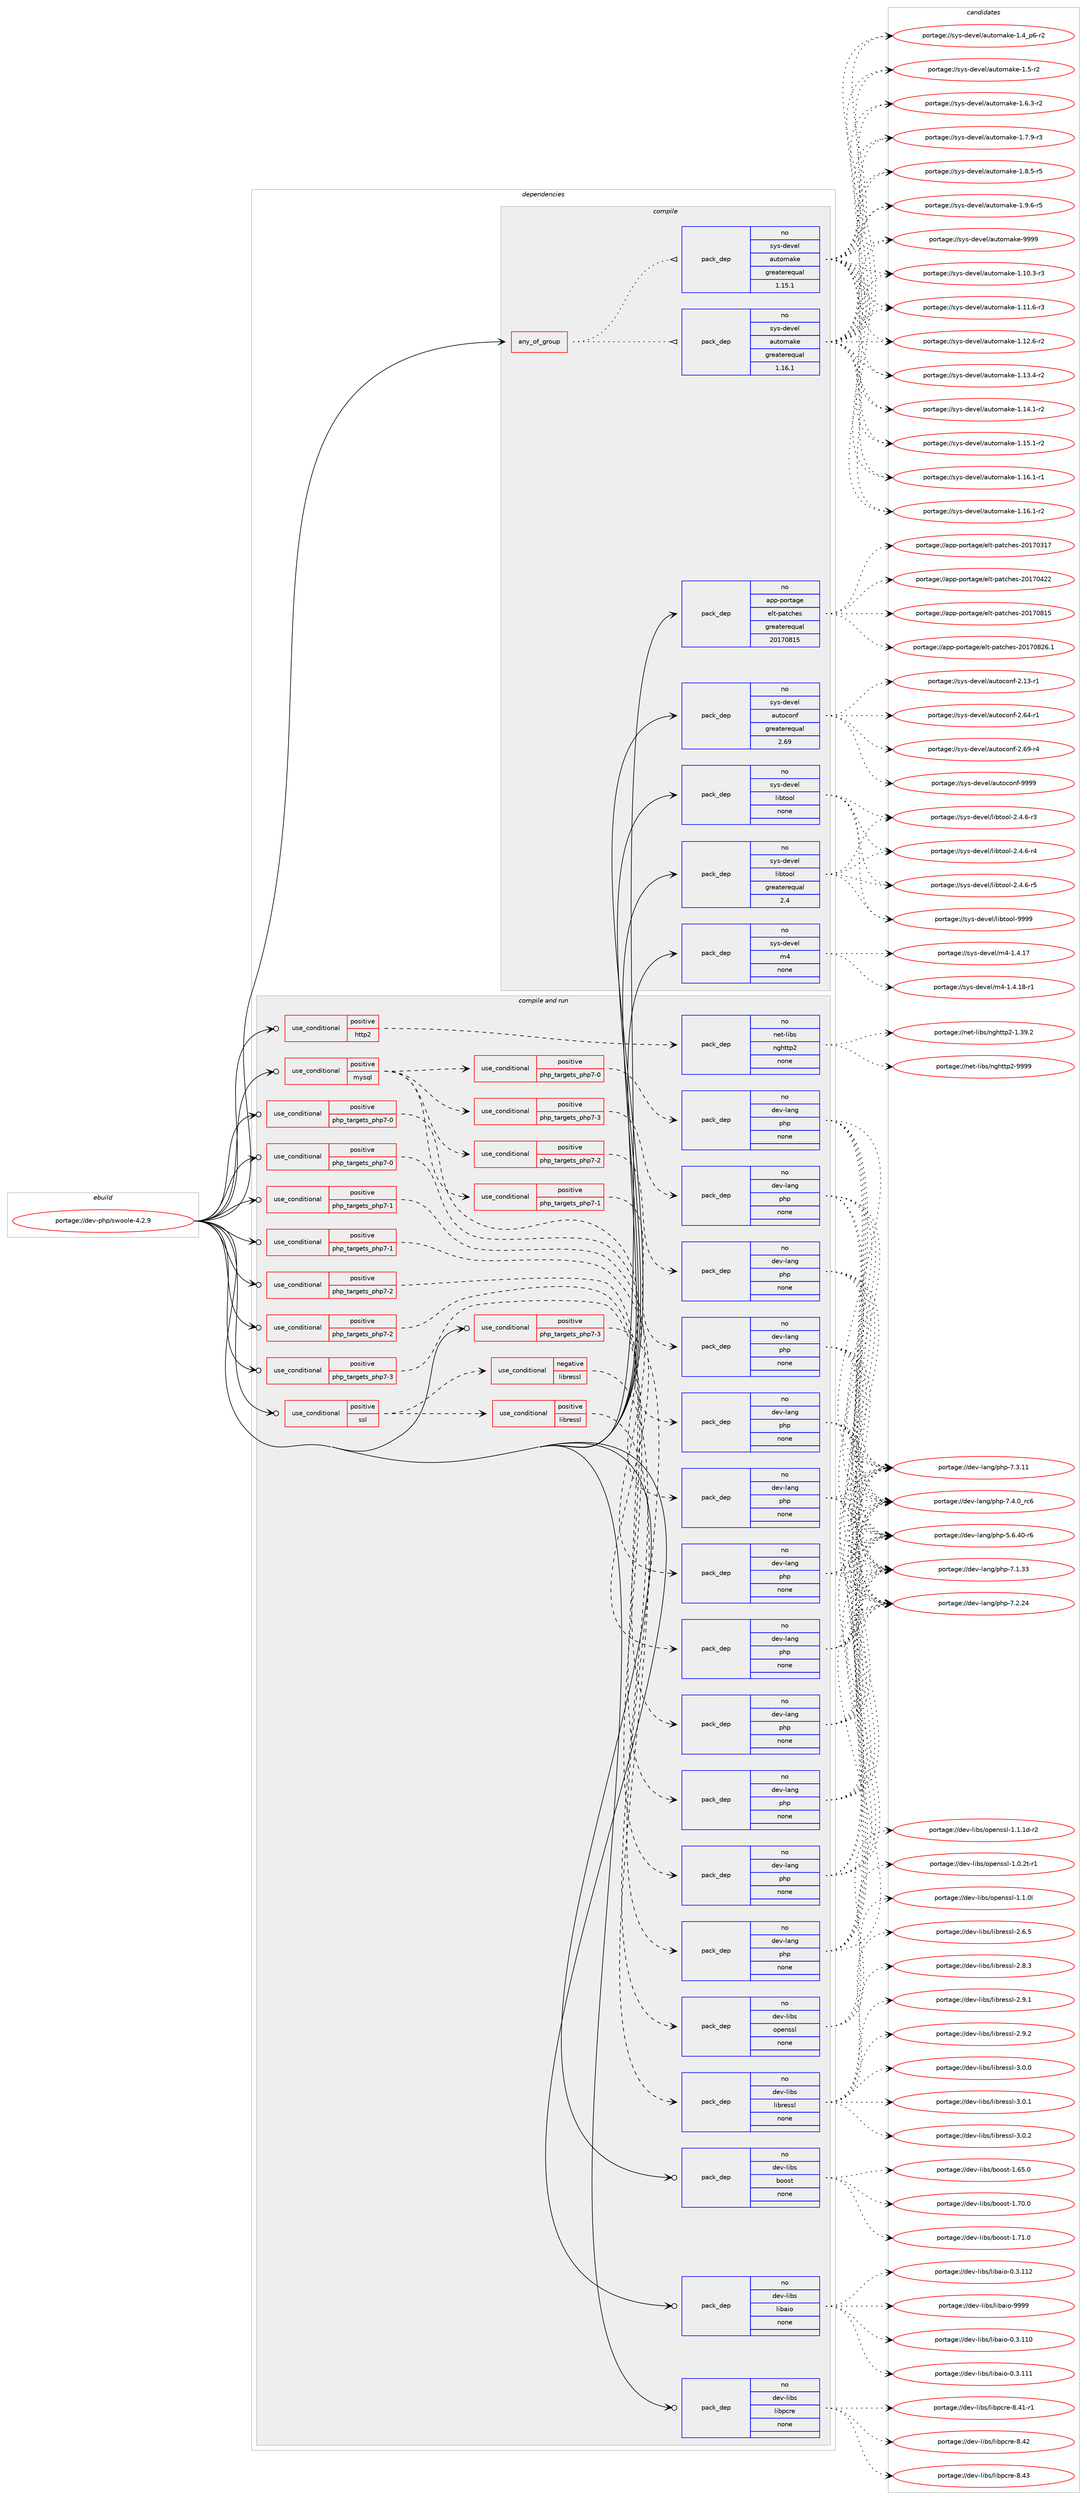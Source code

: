 digraph prolog {

# *************
# Graph options
# *************

newrank=true;
concentrate=true;
compound=true;
graph [rankdir=LR,fontname=Helvetica,fontsize=10,ranksep=1.5];#, ranksep=2.5, nodesep=0.2];
edge  [arrowhead=vee];
node  [fontname=Helvetica,fontsize=10];

# **********
# The ebuild
# **********

subgraph cluster_leftcol {
color=gray;
rank=same;
label=<<i>ebuild</i>>;
id [label="portage://dev-php/swoole-4.2.9", color=red, width=4, href="../dev-php/swoole-4.2.9.svg"];
}

# ****************
# The dependencies
# ****************

subgraph cluster_midcol {
color=gray;
label=<<i>dependencies</i>>;
subgraph cluster_compile {
fillcolor="#eeeeee";
style=filled;
label=<<i>compile</i>>;
subgraph any3229 {
dependency126932 [label=<<TABLE BORDER="0" CELLBORDER="1" CELLSPACING="0" CELLPADDING="4"><TR><TD CELLPADDING="10">any_of_group</TD></TR></TABLE>>, shape=none, color=red];subgraph pack98895 {
dependency126933 [label=<<TABLE BORDER="0" CELLBORDER="1" CELLSPACING="0" CELLPADDING="4" WIDTH="220"><TR><TD ROWSPAN="6" CELLPADDING="30">pack_dep</TD></TR><TR><TD WIDTH="110">no</TD></TR><TR><TD>sys-devel</TD></TR><TR><TD>automake</TD></TR><TR><TD>greaterequal</TD></TR><TR><TD>1.16.1</TD></TR></TABLE>>, shape=none, color=blue];
}
dependency126932:e -> dependency126933:w [weight=20,style="dotted",arrowhead="oinv"];
subgraph pack98896 {
dependency126934 [label=<<TABLE BORDER="0" CELLBORDER="1" CELLSPACING="0" CELLPADDING="4" WIDTH="220"><TR><TD ROWSPAN="6" CELLPADDING="30">pack_dep</TD></TR><TR><TD WIDTH="110">no</TD></TR><TR><TD>sys-devel</TD></TR><TR><TD>automake</TD></TR><TR><TD>greaterequal</TD></TR><TR><TD>1.15.1</TD></TR></TABLE>>, shape=none, color=blue];
}
dependency126932:e -> dependency126934:w [weight=20,style="dotted",arrowhead="oinv"];
}
id:e -> dependency126932:w [weight=20,style="solid",arrowhead="vee"];
subgraph pack98897 {
dependency126935 [label=<<TABLE BORDER="0" CELLBORDER="1" CELLSPACING="0" CELLPADDING="4" WIDTH="220"><TR><TD ROWSPAN="6" CELLPADDING="30">pack_dep</TD></TR><TR><TD WIDTH="110">no</TD></TR><TR><TD>app-portage</TD></TR><TR><TD>elt-patches</TD></TR><TR><TD>greaterequal</TD></TR><TR><TD>20170815</TD></TR></TABLE>>, shape=none, color=blue];
}
id:e -> dependency126935:w [weight=20,style="solid",arrowhead="vee"];
subgraph pack98898 {
dependency126936 [label=<<TABLE BORDER="0" CELLBORDER="1" CELLSPACING="0" CELLPADDING="4" WIDTH="220"><TR><TD ROWSPAN="6" CELLPADDING="30">pack_dep</TD></TR><TR><TD WIDTH="110">no</TD></TR><TR><TD>sys-devel</TD></TR><TR><TD>autoconf</TD></TR><TR><TD>greaterequal</TD></TR><TR><TD>2.69</TD></TR></TABLE>>, shape=none, color=blue];
}
id:e -> dependency126936:w [weight=20,style="solid",arrowhead="vee"];
subgraph pack98899 {
dependency126937 [label=<<TABLE BORDER="0" CELLBORDER="1" CELLSPACING="0" CELLPADDING="4" WIDTH="220"><TR><TD ROWSPAN="6" CELLPADDING="30">pack_dep</TD></TR><TR><TD WIDTH="110">no</TD></TR><TR><TD>sys-devel</TD></TR><TR><TD>libtool</TD></TR><TR><TD>greaterequal</TD></TR><TR><TD>2.4</TD></TR></TABLE>>, shape=none, color=blue];
}
id:e -> dependency126937:w [weight=20,style="solid",arrowhead="vee"];
subgraph pack98900 {
dependency126938 [label=<<TABLE BORDER="0" CELLBORDER="1" CELLSPACING="0" CELLPADDING="4" WIDTH="220"><TR><TD ROWSPAN="6" CELLPADDING="30">pack_dep</TD></TR><TR><TD WIDTH="110">no</TD></TR><TR><TD>sys-devel</TD></TR><TR><TD>libtool</TD></TR><TR><TD>none</TD></TR><TR><TD></TD></TR></TABLE>>, shape=none, color=blue];
}
id:e -> dependency126938:w [weight=20,style="solid",arrowhead="vee"];
subgraph pack98901 {
dependency126939 [label=<<TABLE BORDER="0" CELLBORDER="1" CELLSPACING="0" CELLPADDING="4" WIDTH="220"><TR><TD ROWSPAN="6" CELLPADDING="30">pack_dep</TD></TR><TR><TD WIDTH="110">no</TD></TR><TR><TD>sys-devel</TD></TR><TR><TD>m4</TD></TR><TR><TD>none</TD></TR><TR><TD></TD></TR></TABLE>>, shape=none, color=blue];
}
id:e -> dependency126939:w [weight=20,style="solid",arrowhead="vee"];
}
subgraph cluster_compileandrun {
fillcolor="#eeeeee";
style=filled;
label=<<i>compile and run</i>>;
subgraph cond24741 {
dependency126940 [label=<<TABLE BORDER="0" CELLBORDER="1" CELLSPACING="0" CELLPADDING="4"><TR><TD ROWSPAN="3" CELLPADDING="10">use_conditional</TD></TR><TR><TD>positive</TD></TR><TR><TD>http2</TD></TR></TABLE>>, shape=none, color=red];
subgraph pack98902 {
dependency126941 [label=<<TABLE BORDER="0" CELLBORDER="1" CELLSPACING="0" CELLPADDING="4" WIDTH="220"><TR><TD ROWSPAN="6" CELLPADDING="30">pack_dep</TD></TR><TR><TD WIDTH="110">no</TD></TR><TR><TD>net-libs</TD></TR><TR><TD>nghttp2</TD></TR><TR><TD>none</TD></TR><TR><TD></TD></TR></TABLE>>, shape=none, color=blue];
}
dependency126940:e -> dependency126941:w [weight=20,style="dashed",arrowhead="vee"];
}
id:e -> dependency126940:w [weight=20,style="solid",arrowhead="odotvee"];
subgraph cond24742 {
dependency126942 [label=<<TABLE BORDER="0" CELLBORDER="1" CELLSPACING="0" CELLPADDING="4"><TR><TD ROWSPAN="3" CELLPADDING="10">use_conditional</TD></TR><TR><TD>positive</TD></TR><TR><TD>mysql</TD></TR></TABLE>>, shape=none, color=red];
subgraph cond24743 {
dependency126943 [label=<<TABLE BORDER="0" CELLBORDER="1" CELLSPACING="0" CELLPADDING="4"><TR><TD ROWSPAN="3" CELLPADDING="10">use_conditional</TD></TR><TR><TD>positive</TD></TR><TR><TD>php_targets_php7-0</TD></TR></TABLE>>, shape=none, color=red];
subgraph pack98903 {
dependency126944 [label=<<TABLE BORDER="0" CELLBORDER="1" CELLSPACING="0" CELLPADDING="4" WIDTH="220"><TR><TD ROWSPAN="6" CELLPADDING="30">pack_dep</TD></TR><TR><TD WIDTH="110">no</TD></TR><TR><TD>dev-lang</TD></TR><TR><TD>php</TD></TR><TR><TD>none</TD></TR><TR><TD></TD></TR></TABLE>>, shape=none, color=blue];
}
dependency126943:e -> dependency126944:w [weight=20,style="dashed",arrowhead="vee"];
}
dependency126942:e -> dependency126943:w [weight=20,style="dashed",arrowhead="vee"];
subgraph cond24744 {
dependency126945 [label=<<TABLE BORDER="0" CELLBORDER="1" CELLSPACING="0" CELLPADDING="4"><TR><TD ROWSPAN="3" CELLPADDING="10">use_conditional</TD></TR><TR><TD>positive</TD></TR><TR><TD>php_targets_php7-1</TD></TR></TABLE>>, shape=none, color=red];
subgraph pack98904 {
dependency126946 [label=<<TABLE BORDER="0" CELLBORDER="1" CELLSPACING="0" CELLPADDING="4" WIDTH="220"><TR><TD ROWSPAN="6" CELLPADDING="30">pack_dep</TD></TR><TR><TD WIDTH="110">no</TD></TR><TR><TD>dev-lang</TD></TR><TR><TD>php</TD></TR><TR><TD>none</TD></TR><TR><TD></TD></TR></TABLE>>, shape=none, color=blue];
}
dependency126945:e -> dependency126946:w [weight=20,style="dashed",arrowhead="vee"];
}
dependency126942:e -> dependency126945:w [weight=20,style="dashed",arrowhead="vee"];
subgraph cond24745 {
dependency126947 [label=<<TABLE BORDER="0" CELLBORDER="1" CELLSPACING="0" CELLPADDING="4"><TR><TD ROWSPAN="3" CELLPADDING="10">use_conditional</TD></TR><TR><TD>positive</TD></TR><TR><TD>php_targets_php7-2</TD></TR></TABLE>>, shape=none, color=red];
subgraph pack98905 {
dependency126948 [label=<<TABLE BORDER="0" CELLBORDER="1" CELLSPACING="0" CELLPADDING="4" WIDTH="220"><TR><TD ROWSPAN="6" CELLPADDING="30">pack_dep</TD></TR><TR><TD WIDTH="110">no</TD></TR><TR><TD>dev-lang</TD></TR><TR><TD>php</TD></TR><TR><TD>none</TD></TR><TR><TD></TD></TR></TABLE>>, shape=none, color=blue];
}
dependency126947:e -> dependency126948:w [weight=20,style="dashed",arrowhead="vee"];
}
dependency126942:e -> dependency126947:w [weight=20,style="dashed",arrowhead="vee"];
subgraph cond24746 {
dependency126949 [label=<<TABLE BORDER="0" CELLBORDER="1" CELLSPACING="0" CELLPADDING="4"><TR><TD ROWSPAN="3" CELLPADDING="10">use_conditional</TD></TR><TR><TD>positive</TD></TR><TR><TD>php_targets_php7-3</TD></TR></TABLE>>, shape=none, color=red];
subgraph pack98906 {
dependency126950 [label=<<TABLE BORDER="0" CELLBORDER="1" CELLSPACING="0" CELLPADDING="4" WIDTH="220"><TR><TD ROWSPAN="6" CELLPADDING="30">pack_dep</TD></TR><TR><TD WIDTH="110">no</TD></TR><TR><TD>dev-lang</TD></TR><TR><TD>php</TD></TR><TR><TD>none</TD></TR><TR><TD></TD></TR></TABLE>>, shape=none, color=blue];
}
dependency126949:e -> dependency126950:w [weight=20,style="dashed",arrowhead="vee"];
}
dependency126942:e -> dependency126949:w [weight=20,style="dashed",arrowhead="vee"];
}
id:e -> dependency126942:w [weight=20,style="solid",arrowhead="odotvee"];
subgraph cond24747 {
dependency126951 [label=<<TABLE BORDER="0" CELLBORDER="1" CELLSPACING="0" CELLPADDING="4"><TR><TD ROWSPAN="3" CELLPADDING="10">use_conditional</TD></TR><TR><TD>positive</TD></TR><TR><TD>php_targets_php7-0</TD></TR></TABLE>>, shape=none, color=red];
subgraph pack98907 {
dependency126952 [label=<<TABLE BORDER="0" CELLBORDER="1" CELLSPACING="0" CELLPADDING="4" WIDTH="220"><TR><TD ROWSPAN="6" CELLPADDING="30">pack_dep</TD></TR><TR><TD WIDTH="110">no</TD></TR><TR><TD>dev-lang</TD></TR><TR><TD>php</TD></TR><TR><TD>none</TD></TR><TR><TD></TD></TR></TABLE>>, shape=none, color=blue];
}
dependency126951:e -> dependency126952:w [weight=20,style="dashed",arrowhead="vee"];
}
id:e -> dependency126951:w [weight=20,style="solid",arrowhead="odotvee"];
subgraph cond24748 {
dependency126953 [label=<<TABLE BORDER="0" CELLBORDER="1" CELLSPACING="0" CELLPADDING="4"><TR><TD ROWSPAN="3" CELLPADDING="10">use_conditional</TD></TR><TR><TD>positive</TD></TR><TR><TD>php_targets_php7-0</TD></TR></TABLE>>, shape=none, color=red];
subgraph pack98908 {
dependency126954 [label=<<TABLE BORDER="0" CELLBORDER="1" CELLSPACING="0" CELLPADDING="4" WIDTH="220"><TR><TD ROWSPAN="6" CELLPADDING="30">pack_dep</TD></TR><TR><TD WIDTH="110">no</TD></TR><TR><TD>dev-lang</TD></TR><TR><TD>php</TD></TR><TR><TD>none</TD></TR><TR><TD></TD></TR></TABLE>>, shape=none, color=blue];
}
dependency126953:e -> dependency126954:w [weight=20,style="dashed",arrowhead="vee"];
}
id:e -> dependency126953:w [weight=20,style="solid",arrowhead="odotvee"];
subgraph cond24749 {
dependency126955 [label=<<TABLE BORDER="0" CELLBORDER="1" CELLSPACING="0" CELLPADDING="4"><TR><TD ROWSPAN="3" CELLPADDING="10">use_conditional</TD></TR><TR><TD>positive</TD></TR><TR><TD>php_targets_php7-1</TD></TR></TABLE>>, shape=none, color=red];
subgraph pack98909 {
dependency126956 [label=<<TABLE BORDER="0" CELLBORDER="1" CELLSPACING="0" CELLPADDING="4" WIDTH="220"><TR><TD ROWSPAN="6" CELLPADDING="30">pack_dep</TD></TR><TR><TD WIDTH="110">no</TD></TR><TR><TD>dev-lang</TD></TR><TR><TD>php</TD></TR><TR><TD>none</TD></TR><TR><TD></TD></TR></TABLE>>, shape=none, color=blue];
}
dependency126955:e -> dependency126956:w [weight=20,style="dashed",arrowhead="vee"];
}
id:e -> dependency126955:w [weight=20,style="solid",arrowhead="odotvee"];
subgraph cond24750 {
dependency126957 [label=<<TABLE BORDER="0" CELLBORDER="1" CELLSPACING="0" CELLPADDING="4"><TR><TD ROWSPAN="3" CELLPADDING="10">use_conditional</TD></TR><TR><TD>positive</TD></TR><TR><TD>php_targets_php7-1</TD></TR></TABLE>>, shape=none, color=red];
subgraph pack98910 {
dependency126958 [label=<<TABLE BORDER="0" CELLBORDER="1" CELLSPACING="0" CELLPADDING="4" WIDTH="220"><TR><TD ROWSPAN="6" CELLPADDING="30">pack_dep</TD></TR><TR><TD WIDTH="110">no</TD></TR><TR><TD>dev-lang</TD></TR><TR><TD>php</TD></TR><TR><TD>none</TD></TR><TR><TD></TD></TR></TABLE>>, shape=none, color=blue];
}
dependency126957:e -> dependency126958:w [weight=20,style="dashed",arrowhead="vee"];
}
id:e -> dependency126957:w [weight=20,style="solid",arrowhead="odotvee"];
subgraph cond24751 {
dependency126959 [label=<<TABLE BORDER="0" CELLBORDER="1" CELLSPACING="0" CELLPADDING="4"><TR><TD ROWSPAN="3" CELLPADDING="10">use_conditional</TD></TR><TR><TD>positive</TD></TR><TR><TD>php_targets_php7-2</TD></TR></TABLE>>, shape=none, color=red];
subgraph pack98911 {
dependency126960 [label=<<TABLE BORDER="0" CELLBORDER="1" CELLSPACING="0" CELLPADDING="4" WIDTH="220"><TR><TD ROWSPAN="6" CELLPADDING="30">pack_dep</TD></TR><TR><TD WIDTH="110">no</TD></TR><TR><TD>dev-lang</TD></TR><TR><TD>php</TD></TR><TR><TD>none</TD></TR><TR><TD></TD></TR></TABLE>>, shape=none, color=blue];
}
dependency126959:e -> dependency126960:w [weight=20,style="dashed",arrowhead="vee"];
}
id:e -> dependency126959:w [weight=20,style="solid",arrowhead="odotvee"];
subgraph cond24752 {
dependency126961 [label=<<TABLE BORDER="0" CELLBORDER="1" CELLSPACING="0" CELLPADDING="4"><TR><TD ROWSPAN="3" CELLPADDING="10">use_conditional</TD></TR><TR><TD>positive</TD></TR><TR><TD>php_targets_php7-2</TD></TR></TABLE>>, shape=none, color=red];
subgraph pack98912 {
dependency126962 [label=<<TABLE BORDER="0" CELLBORDER="1" CELLSPACING="0" CELLPADDING="4" WIDTH="220"><TR><TD ROWSPAN="6" CELLPADDING="30">pack_dep</TD></TR><TR><TD WIDTH="110">no</TD></TR><TR><TD>dev-lang</TD></TR><TR><TD>php</TD></TR><TR><TD>none</TD></TR><TR><TD></TD></TR></TABLE>>, shape=none, color=blue];
}
dependency126961:e -> dependency126962:w [weight=20,style="dashed",arrowhead="vee"];
}
id:e -> dependency126961:w [weight=20,style="solid",arrowhead="odotvee"];
subgraph cond24753 {
dependency126963 [label=<<TABLE BORDER="0" CELLBORDER="1" CELLSPACING="0" CELLPADDING="4"><TR><TD ROWSPAN="3" CELLPADDING="10">use_conditional</TD></TR><TR><TD>positive</TD></TR><TR><TD>php_targets_php7-3</TD></TR></TABLE>>, shape=none, color=red];
subgraph pack98913 {
dependency126964 [label=<<TABLE BORDER="0" CELLBORDER="1" CELLSPACING="0" CELLPADDING="4" WIDTH="220"><TR><TD ROWSPAN="6" CELLPADDING="30">pack_dep</TD></TR><TR><TD WIDTH="110">no</TD></TR><TR><TD>dev-lang</TD></TR><TR><TD>php</TD></TR><TR><TD>none</TD></TR><TR><TD></TD></TR></TABLE>>, shape=none, color=blue];
}
dependency126963:e -> dependency126964:w [weight=20,style="dashed",arrowhead="vee"];
}
id:e -> dependency126963:w [weight=20,style="solid",arrowhead="odotvee"];
subgraph cond24754 {
dependency126965 [label=<<TABLE BORDER="0" CELLBORDER="1" CELLSPACING="0" CELLPADDING="4"><TR><TD ROWSPAN="3" CELLPADDING="10">use_conditional</TD></TR><TR><TD>positive</TD></TR><TR><TD>php_targets_php7-3</TD></TR></TABLE>>, shape=none, color=red];
subgraph pack98914 {
dependency126966 [label=<<TABLE BORDER="0" CELLBORDER="1" CELLSPACING="0" CELLPADDING="4" WIDTH="220"><TR><TD ROWSPAN="6" CELLPADDING="30">pack_dep</TD></TR><TR><TD WIDTH="110">no</TD></TR><TR><TD>dev-lang</TD></TR><TR><TD>php</TD></TR><TR><TD>none</TD></TR><TR><TD></TD></TR></TABLE>>, shape=none, color=blue];
}
dependency126965:e -> dependency126966:w [weight=20,style="dashed",arrowhead="vee"];
}
id:e -> dependency126965:w [weight=20,style="solid",arrowhead="odotvee"];
subgraph cond24755 {
dependency126967 [label=<<TABLE BORDER="0" CELLBORDER="1" CELLSPACING="0" CELLPADDING="4"><TR><TD ROWSPAN="3" CELLPADDING="10">use_conditional</TD></TR><TR><TD>positive</TD></TR><TR><TD>ssl</TD></TR></TABLE>>, shape=none, color=red];
subgraph cond24756 {
dependency126968 [label=<<TABLE BORDER="0" CELLBORDER="1" CELLSPACING="0" CELLPADDING="4"><TR><TD ROWSPAN="3" CELLPADDING="10">use_conditional</TD></TR><TR><TD>negative</TD></TR><TR><TD>libressl</TD></TR></TABLE>>, shape=none, color=red];
subgraph pack98915 {
dependency126969 [label=<<TABLE BORDER="0" CELLBORDER="1" CELLSPACING="0" CELLPADDING="4" WIDTH="220"><TR><TD ROWSPAN="6" CELLPADDING="30">pack_dep</TD></TR><TR><TD WIDTH="110">no</TD></TR><TR><TD>dev-libs</TD></TR><TR><TD>openssl</TD></TR><TR><TD>none</TD></TR><TR><TD></TD></TR></TABLE>>, shape=none, color=blue];
}
dependency126968:e -> dependency126969:w [weight=20,style="dashed",arrowhead="vee"];
}
dependency126967:e -> dependency126968:w [weight=20,style="dashed",arrowhead="vee"];
subgraph cond24757 {
dependency126970 [label=<<TABLE BORDER="0" CELLBORDER="1" CELLSPACING="0" CELLPADDING="4"><TR><TD ROWSPAN="3" CELLPADDING="10">use_conditional</TD></TR><TR><TD>positive</TD></TR><TR><TD>libressl</TD></TR></TABLE>>, shape=none, color=red];
subgraph pack98916 {
dependency126971 [label=<<TABLE BORDER="0" CELLBORDER="1" CELLSPACING="0" CELLPADDING="4" WIDTH="220"><TR><TD ROWSPAN="6" CELLPADDING="30">pack_dep</TD></TR><TR><TD WIDTH="110">no</TD></TR><TR><TD>dev-libs</TD></TR><TR><TD>libressl</TD></TR><TR><TD>none</TD></TR><TR><TD></TD></TR></TABLE>>, shape=none, color=blue];
}
dependency126970:e -> dependency126971:w [weight=20,style="dashed",arrowhead="vee"];
}
dependency126967:e -> dependency126970:w [weight=20,style="dashed",arrowhead="vee"];
}
id:e -> dependency126967:w [weight=20,style="solid",arrowhead="odotvee"];
subgraph pack98917 {
dependency126972 [label=<<TABLE BORDER="0" CELLBORDER="1" CELLSPACING="0" CELLPADDING="4" WIDTH="220"><TR><TD ROWSPAN="6" CELLPADDING="30">pack_dep</TD></TR><TR><TD WIDTH="110">no</TD></TR><TR><TD>dev-libs</TD></TR><TR><TD>boost</TD></TR><TR><TD>none</TD></TR><TR><TD></TD></TR></TABLE>>, shape=none, color=blue];
}
id:e -> dependency126972:w [weight=20,style="solid",arrowhead="odotvee"];
subgraph pack98918 {
dependency126973 [label=<<TABLE BORDER="0" CELLBORDER="1" CELLSPACING="0" CELLPADDING="4" WIDTH="220"><TR><TD ROWSPAN="6" CELLPADDING="30">pack_dep</TD></TR><TR><TD WIDTH="110">no</TD></TR><TR><TD>dev-libs</TD></TR><TR><TD>libaio</TD></TR><TR><TD>none</TD></TR><TR><TD></TD></TR></TABLE>>, shape=none, color=blue];
}
id:e -> dependency126973:w [weight=20,style="solid",arrowhead="odotvee"];
subgraph pack98919 {
dependency126974 [label=<<TABLE BORDER="0" CELLBORDER="1" CELLSPACING="0" CELLPADDING="4" WIDTH="220"><TR><TD ROWSPAN="6" CELLPADDING="30">pack_dep</TD></TR><TR><TD WIDTH="110">no</TD></TR><TR><TD>dev-libs</TD></TR><TR><TD>libpcre</TD></TR><TR><TD>none</TD></TR><TR><TD></TD></TR></TABLE>>, shape=none, color=blue];
}
id:e -> dependency126974:w [weight=20,style="solid",arrowhead="odotvee"];
}
subgraph cluster_run {
fillcolor="#eeeeee";
style=filled;
label=<<i>run</i>>;
}
}

# **************
# The candidates
# **************

subgraph cluster_choices {
rank=same;
color=gray;
label=<<i>candidates</i>>;

subgraph choice98895 {
color=black;
nodesep=1;
choiceportage11512111545100101118101108479711711611110997107101454946494846514511451 [label="portage://sys-devel/automake-1.10.3-r3", color=red, width=4,href="../sys-devel/automake-1.10.3-r3.svg"];
choiceportage11512111545100101118101108479711711611110997107101454946494946544511451 [label="portage://sys-devel/automake-1.11.6-r3", color=red, width=4,href="../sys-devel/automake-1.11.6-r3.svg"];
choiceportage11512111545100101118101108479711711611110997107101454946495046544511450 [label="portage://sys-devel/automake-1.12.6-r2", color=red, width=4,href="../sys-devel/automake-1.12.6-r2.svg"];
choiceportage11512111545100101118101108479711711611110997107101454946495146524511450 [label="portage://sys-devel/automake-1.13.4-r2", color=red, width=4,href="../sys-devel/automake-1.13.4-r2.svg"];
choiceportage11512111545100101118101108479711711611110997107101454946495246494511450 [label="portage://sys-devel/automake-1.14.1-r2", color=red, width=4,href="../sys-devel/automake-1.14.1-r2.svg"];
choiceportage11512111545100101118101108479711711611110997107101454946495346494511450 [label="portage://sys-devel/automake-1.15.1-r2", color=red, width=4,href="../sys-devel/automake-1.15.1-r2.svg"];
choiceportage11512111545100101118101108479711711611110997107101454946495446494511449 [label="portage://sys-devel/automake-1.16.1-r1", color=red, width=4,href="../sys-devel/automake-1.16.1-r1.svg"];
choiceportage11512111545100101118101108479711711611110997107101454946495446494511450 [label="portage://sys-devel/automake-1.16.1-r2", color=red, width=4,href="../sys-devel/automake-1.16.1-r2.svg"];
choiceportage115121115451001011181011084797117116111109971071014549465295112544511450 [label="portage://sys-devel/automake-1.4_p6-r2", color=red, width=4,href="../sys-devel/automake-1.4_p6-r2.svg"];
choiceportage11512111545100101118101108479711711611110997107101454946534511450 [label="portage://sys-devel/automake-1.5-r2", color=red, width=4,href="../sys-devel/automake-1.5-r2.svg"];
choiceportage115121115451001011181011084797117116111109971071014549465446514511450 [label="portage://sys-devel/automake-1.6.3-r2", color=red, width=4,href="../sys-devel/automake-1.6.3-r2.svg"];
choiceportage115121115451001011181011084797117116111109971071014549465546574511451 [label="portage://sys-devel/automake-1.7.9-r3", color=red, width=4,href="../sys-devel/automake-1.7.9-r3.svg"];
choiceportage115121115451001011181011084797117116111109971071014549465646534511453 [label="portage://sys-devel/automake-1.8.5-r5", color=red, width=4,href="../sys-devel/automake-1.8.5-r5.svg"];
choiceportage115121115451001011181011084797117116111109971071014549465746544511453 [label="portage://sys-devel/automake-1.9.6-r5", color=red, width=4,href="../sys-devel/automake-1.9.6-r5.svg"];
choiceportage115121115451001011181011084797117116111109971071014557575757 [label="portage://sys-devel/automake-9999", color=red, width=4,href="../sys-devel/automake-9999.svg"];
dependency126933:e -> choiceportage11512111545100101118101108479711711611110997107101454946494846514511451:w [style=dotted,weight="100"];
dependency126933:e -> choiceportage11512111545100101118101108479711711611110997107101454946494946544511451:w [style=dotted,weight="100"];
dependency126933:e -> choiceportage11512111545100101118101108479711711611110997107101454946495046544511450:w [style=dotted,weight="100"];
dependency126933:e -> choiceportage11512111545100101118101108479711711611110997107101454946495146524511450:w [style=dotted,weight="100"];
dependency126933:e -> choiceportage11512111545100101118101108479711711611110997107101454946495246494511450:w [style=dotted,weight="100"];
dependency126933:e -> choiceportage11512111545100101118101108479711711611110997107101454946495346494511450:w [style=dotted,weight="100"];
dependency126933:e -> choiceportage11512111545100101118101108479711711611110997107101454946495446494511449:w [style=dotted,weight="100"];
dependency126933:e -> choiceportage11512111545100101118101108479711711611110997107101454946495446494511450:w [style=dotted,weight="100"];
dependency126933:e -> choiceportage115121115451001011181011084797117116111109971071014549465295112544511450:w [style=dotted,weight="100"];
dependency126933:e -> choiceportage11512111545100101118101108479711711611110997107101454946534511450:w [style=dotted,weight="100"];
dependency126933:e -> choiceportage115121115451001011181011084797117116111109971071014549465446514511450:w [style=dotted,weight="100"];
dependency126933:e -> choiceportage115121115451001011181011084797117116111109971071014549465546574511451:w [style=dotted,weight="100"];
dependency126933:e -> choiceportage115121115451001011181011084797117116111109971071014549465646534511453:w [style=dotted,weight="100"];
dependency126933:e -> choiceportage115121115451001011181011084797117116111109971071014549465746544511453:w [style=dotted,weight="100"];
dependency126933:e -> choiceportage115121115451001011181011084797117116111109971071014557575757:w [style=dotted,weight="100"];
}
subgraph choice98896 {
color=black;
nodesep=1;
choiceportage11512111545100101118101108479711711611110997107101454946494846514511451 [label="portage://sys-devel/automake-1.10.3-r3", color=red, width=4,href="../sys-devel/automake-1.10.3-r3.svg"];
choiceportage11512111545100101118101108479711711611110997107101454946494946544511451 [label="portage://sys-devel/automake-1.11.6-r3", color=red, width=4,href="../sys-devel/automake-1.11.6-r3.svg"];
choiceportage11512111545100101118101108479711711611110997107101454946495046544511450 [label="portage://sys-devel/automake-1.12.6-r2", color=red, width=4,href="../sys-devel/automake-1.12.6-r2.svg"];
choiceportage11512111545100101118101108479711711611110997107101454946495146524511450 [label="portage://sys-devel/automake-1.13.4-r2", color=red, width=4,href="../sys-devel/automake-1.13.4-r2.svg"];
choiceportage11512111545100101118101108479711711611110997107101454946495246494511450 [label="portage://sys-devel/automake-1.14.1-r2", color=red, width=4,href="../sys-devel/automake-1.14.1-r2.svg"];
choiceportage11512111545100101118101108479711711611110997107101454946495346494511450 [label="portage://sys-devel/automake-1.15.1-r2", color=red, width=4,href="../sys-devel/automake-1.15.1-r2.svg"];
choiceportage11512111545100101118101108479711711611110997107101454946495446494511449 [label="portage://sys-devel/automake-1.16.1-r1", color=red, width=4,href="../sys-devel/automake-1.16.1-r1.svg"];
choiceportage11512111545100101118101108479711711611110997107101454946495446494511450 [label="portage://sys-devel/automake-1.16.1-r2", color=red, width=4,href="../sys-devel/automake-1.16.1-r2.svg"];
choiceportage115121115451001011181011084797117116111109971071014549465295112544511450 [label="portage://sys-devel/automake-1.4_p6-r2", color=red, width=4,href="../sys-devel/automake-1.4_p6-r2.svg"];
choiceportage11512111545100101118101108479711711611110997107101454946534511450 [label="portage://sys-devel/automake-1.5-r2", color=red, width=4,href="../sys-devel/automake-1.5-r2.svg"];
choiceportage115121115451001011181011084797117116111109971071014549465446514511450 [label="portage://sys-devel/automake-1.6.3-r2", color=red, width=4,href="../sys-devel/automake-1.6.3-r2.svg"];
choiceportage115121115451001011181011084797117116111109971071014549465546574511451 [label="portage://sys-devel/automake-1.7.9-r3", color=red, width=4,href="../sys-devel/automake-1.7.9-r3.svg"];
choiceportage115121115451001011181011084797117116111109971071014549465646534511453 [label="portage://sys-devel/automake-1.8.5-r5", color=red, width=4,href="../sys-devel/automake-1.8.5-r5.svg"];
choiceportage115121115451001011181011084797117116111109971071014549465746544511453 [label="portage://sys-devel/automake-1.9.6-r5", color=red, width=4,href="../sys-devel/automake-1.9.6-r5.svg"];
choiceportage115121115451001011181011084797117116111109971071014557575757 [label="portage://sys-devel/automake-9999", color=red, width=4,href="../sys-devel/automake-9999.svg"];
dependency126934:e -> choiceportage11512111545100101118101108479711711611110997107101454946494846514511451:w [style=dotted,weight="100"];
dependency126934:e -> choiceportage11512111545100101118101108479711711611110997107101454946494946544511451:w [style=dotted,weight="100"];
dependency126934:e -> choiceportage11512111545100101118101108479711711611110997107101454946495046544511450:w [style=dotted,weight="100"];
dependency126934:e -> choiceportage11512111545100101118101108479711711611110997107101454946495146524511450:w [style=dotted,weight="100"];
dependency126934:e -> choiceportage11512111545100101118101108479711711611110997107101454946495246494511450:w [style=dotted,weight="100"];
dependency126934:e -> choiceportage11512111545100101118101108479711711611110997107101454946495346494511450:w [style=dotted,weight="100"];
dependency126934:e -> choiceportage11512111545100101118101108479711711611110997107101454946495446494511449:w [style=dotted,weight="100"];
dependency126934:e -> choiceportage11512111545100101118101108479711711611110997107101454946495446494511450:w [style=dotted,weight="100"];
dependency126934:e -> choiceportage115121115451001011181011084797117116111109971071014549465295112544511450:w [style=dotted,weight="100"];
dependency126934:e -> choiceportage11512111545100101118101108479711711611110997107101454946534511450:w [style=dotted,weight="100"];
dependency126934:e -> choiceportage115121115451001011181011084797117116111109971071014549465446514511450:w [style=dotted,weight="100"];
dependency126934:e -> choiceportage115121115451001011181011084797117116111109971071014549465546574511451:w [style=dotted,weight="100"];
dependency126934:e -> choiceportage115121115451001011181011084797117116111109971071014549465646534511453:w [style=dotted,weight="100"];
dependency126934:e -> choiceportage115121115451001011181011084797117116111109971071014549465746544511453:w [style=dotted,weight="100"];
dependency126934:e -> choiceportage115121115451001011181011084797117116111109971071014557575757:w [style=dotted,weight="100"];
}
subgraph choice98897 {
color=black;
nodesep=1;
choiceportage97112112451121111141169710310147101108116451129711699104101115455048495548514955 [label="portage://app-portage/elt-patches-20170317", color=red, width=4,href="../app-portage/elt-patches-20170317.svg"];
choiceportage97112112451121111141169710310147101108116451129711699104101115455048495548525050 [label="portage://app-portage/elt-patches-20170422", color=red, width=4,href="../app-portage/elt-patches-20170422.svg"];
choiceportage97112112451121111141169710310147101108116451129711699104101115455048495548564953 [label="portage://app-portage/elt-patches-20170815", color=red, width=4,href="../app-portage/elt-patches-20170815.svg"];
choiceportage971121124511211111411697103101471011081164511297116991041011154550484955485650544649 [label="portage://app-portage/elt-patches-20170826.1", color=red, width=4,href="../app-portage/elt-patches-20170826.1.svg"];
dependency126935:e -> choiceportage97112112451121111141169710310147101108116451129711699104101115455048495548514955:w [style=dotted,weight="100"];
dependency126935:e -> choiceportage97112112451121111141169710310147101108116451129711699104101115455048495548525050:w [style=dotted,weight="100"];
dependency126935:e -> choiceportage97112112451121111141169710310147101108116451129711699104101115455048495548564953:w [style=dotted,weight="100"];
dependency126935:e -> choiceportage971121124511211111411697103101471011081164511297116991041011154550484955485650544649:w [style=dotted,weight="100"];
}
subgraph choice98898 {
color=black;
nodesep=1;
choiceportage1151211154510010111810110847971171161119911111010245504649514511449 [label="portage://sys-devel/autoconf-2.13-r1", color=red, width=4,href="../sys-devel/autoconf-2.13-r1.svg"];
choiceportage1151211154510010111810110847971171161119911111010245504654524511449 [label="portage://sys-devel/autoconf-2.64-r1", color=red, width=4,href="../sys-devel/autoconf-2.64-r1.svg"];
choiceportage1151211154510010111810110847971171161119911111010245504654574511452 [label="portage://sys-devel/autoconf-2.69-r4", color=red, width=4,href="../sys-devel/autoconf-2.69-r4.svg"];
choiceportage115121115451001011181011084797117116111991111101024557575757 [label="portage://sys-devel/autoconf-9999", color=red, width=4,href="../sys-devel/autoconf-9999.svg"];
dependency126936:e -> choiceportage1151211154510010111810110847971171161119911111010245504649514511449:w [style=dotted,weight="100"];
dependency126936:e -> choiceportage1151211154510010111810110847971171161119911111010245504654524511449:w [style=dotted,weight="100"];
dependency126936:e -> choiceportage1151211154510010111810110847971171161119911111010245504654574511452:w [style=dotted,weight="100"];
dependency126936:e -> choiceportage115121115451001011181011084797117116111991111101024557575757:w [style=dotted,weight="100"];
}
subgraph choice98899 {
color=black;
nodesep=1;
choiceportage1151211154510010111810110847108105981161111111084550465246544511451 [label="portage://sys-devel/libtool-2.4.6-r3", color=red, width=4,href="../sys-devel/libtool-2.4.6-r3.svg"];
choiceportage1151211154510010111810110847108105981161111111084550465246544511452 [label="portage://sys-devel/libtool-2.4.6-r4", color=red, width=4,href="../sys-devel/libtool-2.4.6-r4.svg"];
choiceportage1151211154510010111810110847108105981161111111084550465246544511453 [label="portage://sys-devel/libtool-2.4.6-r5", color=red, width=4,href="../sys-devel/libtool-2.4.6-r5.svg"];
choiceportage1151211154510010111810110847108105981161111111084557575757 [label="portage://sys-devel/libtool-9999", color=red, width=4,href="../sys-devel/libtool-9999.svg"];
dependency126937:e -> choiceportage1151211154510010111810110847108105981161111111084550465246544511451:w [style=dotted,weight="100"];
dependency126937:e -> choiceportage1151211154510010111810110847108105981161111111084550465246544511452:w [style=dotted,weight="100"];
dependency126937:e -> choiceportage1151211154510010111810110847108105981161111111084550465246544511453:w [style=dotted,weight="100"];
dependency126937:e -> choiceportage1151211154510010111810110847108105981161111111084557575757:w [style=dotted,weight="100"];
}
subgraph choice98900 {
color=black;
nodesep=1;
choiceportage1151211154510010111810110847108105981161111111084550465246544511451 [label="portage://sys-devel/libtool-2.4.6-r3", color=red, width=4,href="../sys-devel/libtool-2.4.6-r3.svg"];
choiceportage1151211154510010111810110847108105981161111111084550465246544511452 [label="portage://sys-devel/libtool-2.4.6-r4", color=red, width=4,href="../sys-devel/libtool-2.4.6-r4.svg"];
choiceportage1151211154510010111810110847108105981161111111084550465246544511453 [label="portage://sys-devel/libtool-2.4.6-r5", color=red, width=4,href="../sys-devel/libtool-2.4.6-r5.svg"];
choiceportage1151211154510010111810110847108105981161111111084557575757 [label="portage://sys-devel/libtool-9999", color=red, width=4,href="../sys-devel/libtool-9999.svg"];
dependency126938:e -> choiceportage1151211154510010111810110847108105981161111111084550465246544511451:w [style=dotted,weight="100"];
dependency126938:e -> choiceportage1151211154510010111810110847108105981161111111084550465246544511452:w [style=dotted,weight="100"];
dependency126938:e -> choiceportage1151211154510010111810110847108105981161111111084550465246544511453:w [style=dotted,weight="100"];
dependency126938:e -> choiceportage1151211154510010111810110847108105981161111111084557575757:w [style=dotted,weight="100"];
}
subgraph choice98901 {
color=black;
nodesep=1;
choiceportage11512111545100101118101108471095245494652464955 [label="portage://sys-devel/m4-1.4.17", color=red, width=4,href="../sys-devel/m4-1.4.17.svg"];
choiceportage115121115451001011181011084710952454946524649564511449 [label="portage://sys-devel/m4-1.4.18-r1", color=red, width=4,href="../sys-devel/m4-1.4.18-r1.svg"];
dependency126939:e -> choiceportage11512111545100101118101108471095245494652464955:w [style=dotted,weight="100"];
dependency126939:e -> choiceportage115121115451001011181011084710952454946524649564511449:w [style=dotted,weight="100"];
}
subgraph choice98902 {
color=black;
nodesep=1;
choiceportage1101011164510810598115471101031041161161125045494651574650 [label="portage://net-libs/nghttp2-1.39.2", color=red, width=4,href="../net-libs/nghttp2-1.39.2.svg"];
choiceportage110101116451081059811547110103104116116112504557575757 [label="portage://net-libs/nghttp2-9999", color=red, width=4,href="../net-libs/nghttp2-9999.svg"];
dependency126941:e -> choiceportage1101011164510810598115471101031041161161125045494651574650:w [style=dotted,weight="100"];
dependency126941:e -> choiceportage110101116451081059811547110103104116116112504557575757:w [style=dotted,weight="100"];
}
subgraph choice98903 {
color=black;
nodesep=1;
choiceportage100101118451089711010347112104112455346544652484511454 [label="portage://dev-lang/php-5.6.40-r6", color=red, width=4,href="../dev-lang/php-5.6.40-r6.svg"];
choiceportage10010111845108971101034711210411245554649465151 [label="portage://dev-lang/php-7.1.33", color=red, width=4,href="../dev-lang/php-7.1.33.svg"];
choiceportage10010111845108971101034711210411245554650465052 [label="portage://dev-lang/php-7.2.24", color=red, width=4,href="../dev-lang/php-7.2.24.svg"];
choiceportage10010111845108971101034711210411245554651464949 [label="portage://dev-lang/php-7.3.11", color=red, width=4,href="../dev-lang/php-7.3.11.svg"];
choiceportage100101118451089711010347112104112455546524648951149954 [label="portage://dev-lang/php-7.4.0_rc6", color=red, width=4,href="../dev-lang/php-7.4.0_rc6.svg"];
dependency126944:e -> choiceportage100101118451089711010347112104112455346544652484511454:w [style=dotted,weight="100"];
dependency126944:e -> choiceportage10010111845108971101034711210411245554649465151:w [style=dotted,weight="100"];
dependency126944:e -> choiceportage10010111845108971101034711210411245554650465052:w [style=dotted,weight="100"];
dependency126944:e -> choiceportage10010111845108971101034711210411245554651464949:w [style=dotted,weight="100"];
dependency126944:e -> choiceportage100101118451089711010347112104112455546524648951149954:w [style=dotted,weight="100"];
}
subgraph choice98904 {
color=black;
nodesep=1;
choiceportage100101118451089711010347112104112455346544652484511454 [label="portage://dev-lang/php-5.6.40-r6", color=red, width=4,href="../dev-lang/php-5.6.40-r6.svg"];
choiceportage10010111845108971101034711210411245554649465151 [label="portage://dev-lang/php-7.1.33", color=red, width=4,href="../dev-lang/php-7.1.33.svg"];
choiceportage10010111845108971101034711210411245554650465052 [label="portage://dev-lang/php-7.2.24", color=red, width=4,href="../dev-lang/php-7.2.24.svg"];
choiceportage10010111845108971101034711210411245554651464949 [label="portage://dev-lang/php-7.3.11", color=red, width=4,href="../dev-lang/php-7.3.11.svg"];
choiceportage100101118451089711010347112104112455546524648951149954 [label="portage://dev-lang/php-7.4.0_rc6", color=red, width=4,href="../dev-lang/php-7.4.0_rc6.svg"];
dependency126946:e -> choiceportage100101118451089711010347112104112455346544652484511454:w [style=dotted,weight="100"];
dependency126946:e -> choiceportage10010111845108971101034711210411245554649465151:w [style=dotted,weight="100"];
dependency126946:e -> choiceportage10010111845108971101034711210411245554650465052:w [style=dotted,weight="100"];
dependency126946:e -> choiceportage10010111845108971101034711210411245554651464949:w [style=dotted,weight="100"];
dependency126946:e -> choiceportage100101118451089711010347112104112455546524648951149954:w [style=dotted,weight="100"];
}
subgraph choice98905 {
color=black;
nodesep=1;
choiceportage100101118451089711010347112104112455346544652484511454 [label="portage://dev-lang/php-5.6.40-r6", color=red, width=4,href="../dev-lang/php-5.6.40-r6.svg"];
choiceportage10010111845108971101034711210411245554649465151 [label="portage://dev-lang/php-7.1.33", color=red, width=4,href="../dev-lang/php-7.1.33.svg"];
choiceportage10010111845108971101034711210411245554650465052 [label="portage://dev-lang/php-7.2.24", color=red, width=4,href="../dev-lang/php-7.2.24.svg"];
choiceportage10010111845108971101034711210411245554651464949 [label="portage://dev-lang/php-7.3.11", color=red, width=4,href="../dev-lang/php-7.3.11.svg"];
choiceportage100101118451089711010347112104112455546524648951149954 [label="portage://dev-lang/php-7.4.0_rc6", color=red, width=4,href="../dev-lang/php-7.4.0_rc6.svg"];
dependency126948:e -> choiceportage100101118451089711010347112104112455346544652484511454:w [style=dotted,weight="100"];
dependency126948:e -> choiceportage10010111845108971101034711210411245554649465151:w [style=dotted,weight="100"];
dependency126948:e -> choiceportage10010111845108971101034711210411245554650465052:w [style=dotted,weight="100"];
dependency126948:e -> choiceportage10010111845108971101034711210411245554651464949:w [style=dotted,weight="100"];
dependency126948:e -> choiceportage100101118451089711010347112104112455546524648951149954:w [style=dotted,weight="100"];
}
subgraph choice98906 {
color=black;
nodesep=1;
choiceportage100101118451089711010347112104112455346544652484511454 [label="portage://dev-lang/php-5.6.40-r6", color=red, width=4,href="../dev-lang/php-5.6.40-r6.svg"];
choiceportage10010111845108971101034711210411245554649465151 [label="portage://dev-lang/php-7.1.33", color=red, width=4,href="../dev-lang/php-7.1.33.svg"];
choiceportage10010111845108971101034711210411245554650465052 [label="portage://dev-lang/php-7.2.24", color=red, width=4,href="../dev-lang/php-7.2.24.svg"];
choiceportage10010111845108971101034711210411245554651464949 [label="portage://dev-lang/php-7.3.11", color=red, width=4,href="../dev-lang/php-7.3.11.svg"];
choiceportage100101118451089711010347112104112455546524648951149954 [label="portage://dev-lang/php-7.4.0_rc6", color=red, width=4,href="../dev-lang/php-7.4.0_rc6.svg"];
dependency126950:e -> choiceportage100101118451089711010347112104112455346544652484511454:w [style=dotted,weight="100"];
dependency126950:e -> choiceportage10010111845108971101034711210411245554649465151:w [style=dotted,weight="100"];
dependency126950:e -> choiceportage10010111845108971101034711210411245554650465052:w [style=dotted,weight="100"];
dependency126950:e -> choiceportage10010111845108971101034711210411245554651464949:w [style=dotted,weight="100"];
dependency126950:e -> choiceportage100101118451089711010347112104112455546524648951149954:w [style=dotted,weight="100"];
}
subgraph choice98907 {
color=black;
nodesep=1;
choiceportage100101118451089711010347112104112455346544652484511454 [label="portage://dev-lang/php-5.6.40-r6", color=red, width=4,href="../dev-lang/php-5.6.40-r6.svg"];
choiceportage10010111845108971101034711210411245554649465151 [label="portage://dev-lang/php-7.1.33", color=red, width=4,href="../dev-lang/php-7.1.33.svg"];
choiceportage10010111845108971101034711210411245554650465052 [label="portage://dev-lang/php-7.2.24", color=red, width=4,href="../dev-lang/php-7.2.24.svg"];
choiceportage10010111845108971101034711210411245554651464949 [label="portage://dev-lang/php-7.3.11", color=red, width=4,href="../dev-lang/php-7.3.11.svg"];
choiceportage100101118451089711010347112104112455546524648951149954 [label="portage://dev-lang/php-7.4.0_rc6", color=red, width=4,href="../dev-lang/php-7.4.0_rc6.svg"];
dependency126952:e -> choiceportage100101118451089711010347112104112455346544652484511454:w [style=dotted,weight="100"];
dependency126952:e -> choiceportage10010111845108971101034711210411245554649465151:w [style=dotted,weight="100"];
dependency126952:e -> choiceportage10010111845108971101034711210411245554650465052:w [style=dotted,weight="100"];
dependency126952:e -> choiceportage10010111845108971101034711210411245554651464949:w [style=dotted,weight="100"];
dependency126952:e -> choiceportage100101118451089711010347112104112455546524648951149954:w [style=dotted,weight="100"];
}
subgraph choice98908 {
color=black;
nodesep=1;
choiceportage100101118451089711010347112104112455346544652484511454 [label="portage://dev-lang/php-5.6.40-r6", color=red, width=4,href="../dev-lang/php-5.6.40-r6.svg"];
choiceportage10010111845108971101034711210411245554649465151 [label="portage://dev-lang/php-7.1.33", color=red, width=4,href="../dev-lang/php-7.1.33.svg"];
choiceportage10010111845108971101034711210411245554650465052 [label="portage://dev-lang/php-7.2.24", color=red, width=4,href="../dev-lang/php-7.2.24.svg"];
choiceportage10010111845108971101034711210411245554651464949 [label="portage://dev-lang/php-7.3.11", color=red, width=4,href="../dev-lang/php-7.3.11.svg"];
choiceportage100101118451089711010347112104112455546524648951149954 [label="portage://dev-lang/php-7.4.0_rc6", color=red, width=4,href="../dev-lang/php-7.4.0_rc6.svg"];
dependency126954:e -> choiceportage100101118451089711010347112104112455346544652484511454:w [style=dotted,weight="100"];
dependency126954:e -> choiceportage10010111845108971101034711210411245554649465151:w [style=dotted,weight="100"];
dependency126954:e -> choiceportage10010111845108971101034711210411245554650465052:w [style=dotted,weight="100"];
dependency126954:e -> choiceportage10010111845108971101034711210411245554651464949:w [style=dotted,weight="100"];
dependency126954:e -> choiceportage100101118451089711010347112104112455546524648951149954:w [style=dotted,weight="100"];
}
subgraph choice98909 {
color=black;
nodesep=1;
choiceportage100101118451089711010347112104112455346544652484511454 [label="portage://dev-lang/php-5.6.40-r6", color=red, width=4,href="../dev-lang/php-5.6.40-r6.svg"];
choiceportage10010111845108971101034711210411245554649465151 [label="portage://dev-lang/php-7.1.33", color=red, width=4,href="../dev-lang/php-7.1.33.svg"];
choiceportage10010111845108971101034711210411245554650465052 [label="portage://dev-lang/php-7.2.24", color=red, width=4,href="../dev-lang/php-7.2.24.svg"];
choiceportage10010111845108971101034711210411245554651464949 [label="portage://dev-lang/php-7.3.11", color=red, width=4,href="../dev-lang/php-7.3.11.svg"];
choiceportage100101118451089711010347112104112455546524648951149954 [label="portage://dev-lang/php-7.4.0_rc6", color=red, width=4,href="../dev-lang/php-7.4.0_rc6.svg"];
dependency126956:e -> choiceportage100101118451089711010347112104112455346544652484511454:w [style=dotted,weight="100"];
dependency126956:e -> choiceportage10010111845108971101034711210411245554649465151:w [style=dotted,weight="100"];
dependency126956:e -> choiceportage10010111845108971101034711210411245554650465052:w [style=dotted,weight="100"];
dependency126956:e -> choiceportage10010111845108971101034711210411245554651464949:w [style=dotted,weight="100"];
dependency126956:e -> choiceportage100101118451089711010347112104112455546524648951149954:w [style=dotted,weight="100"];
}
subgraph choice98910 {
color=black;
nodesep=1;
choiceportage100101118451089711010347112104112455346544652484511454 [label="portage://dev-lang/php-5.6.40-r6", color=red, width=4,href="../dev-lang/php-5.6.40-r6.svg"];
choiceportage10010111845108971101034711210411245554649465151 [label="portage://dev-lang/php-7.1.33", color=red, width=4,href="../dev-lang/php-7.1.33.svg"];
choiceportage10010111845108971101034711210411245554650465052 [label="portage://dev-lang/php-7.2.24", color=red, width=4,href="../dev-lang/php-7.2.24.svg"];
choiceportage10010111845108971101034711210411245554651464949 [label="portage://dev-lang/php-7.3.11", color=red, width=4,href="../dev-lang/php-7.3.11.svg"];
choiceportage100101118451089711010347112104112455546524648951149954 [label="portage://dev-lang/php-7.4.0_rc6", color=red, width=4,href="../dev-lang/php-7.4.0_rc6.svg"];
dependency126958:e -> choiceportage100101118451089711010347112104112455346544652484511454:w [style=dotted,weight="100"];
dependency126958:e -> choiceportage10010111845108971101034711210411245554649465151:w [style=dotted,weight="100"];
dependency126958:e -> choiceportage10010111845108971101034711210411245554650465052:w [style=dotted,weight="100"];
dependency126958:e -> choiceportage10010111845108971101034711210411245554651464949:w [style=dotted,weight="100"];
dependency126958:e -> choiceportage100101118451089711010347112104112455546524648951149954:w [style=dotted,weight="100"];
}
subgraph choice98911 {
color=black;
nodesep=1;
choiceportage100101118451089711010347112104112455346544652484511454 [label="portage://dev-lang/php-5.6.40-r6", color=red, width=4,href="../dev-lang/php-5.6.40-r6.svg"];
choiceportage10010111845108971101034711210411245554649465151 [label="portage://dev-lang/php-7.1.33", color=red, width=4,href="../dev-lang/php-7.1.33.svg"];
choiceportage10010111845108971101034711210411245554650465052 [label="portage://dev-lang/php-7.2.24", color=red, width=4,href="../dev-lang/php-7.2.24.svg"];
choiceportage10010111845108971101034711210411245554651464949 [label="portage://dev-lang/php-7.3.11", color=red, width=4,href="../dev-lang/php-7.3.11.svg"];
choiceportage100101118451089711010347112104112455546524648951149954 [label="portage://dev-lang/php-7.4.0_rc6", color=red, width=4,href="../dev-lang/php-7.4.0_rc6.svg"];
dependency126960:e -> choiceportage100101118451089711010347112104112455346544652484511454:w [style=dotted,weight="100"];
dependency126960:e -> choiceportage10010111845108971101034711210411245554649465151:w [style=dotted,weight="100"];
dependency126960:e -> choiceportage10010111845108971101034711210411245554650465052:w [style=dotted,weight="100"];
dependency126960:e -> choiceportage10010111845108971101034711210411245554651464949:w [style=dotted,weight="100"];
dependency126960:e -> choiceportage100101118451089711010347112104112455546524648951149954:w [style=dotted,weight="100"];
}
subgraph choice98912 {
color=black;
nodesep=1;
choiceportage100101118451089711010347112104112455346544652484511454 [label="portage://dev-lang/php-5.6.40-r6", color=red, width=4,href="../dev-lang/php-5.6.40-r6.svg"];
choiceportage10010111845108971101034711210411245554649465151 [label="portage://dev-lang/php-7.1.33", color=red, width=4,href="../dev-lang/php-7.1.33.svg"];
choiceportage10010111845108971101034711210411245554650465052 [label="portage://dev-lang/php-7.2.24", color=red, width=4,href="../dev-lang/php-7.2.24.svg"];
choiceportage10010111845108971101034711210411245554651464949 [label="portage://dev-lang/php-7.3.11", color=red, width=4,href="../dev-lang/php-7.3.11.svg"];
choiceportage100101118451089711010347112104112455546524648951149954 [label="portage://dev-lang/php-7.4.0_rc6", color=red, width=4,href="../dev-lang/php-7.4.0_rc6.svg"];
dependency126962:e -> choiceportage100101118451089711010347112104112455346544652484511454:w [style=dotted,weight="100"];
dependency126962:e -> choiceportage10010111845108971101034711210411245554649465151:w [style=dotted,weight="100"];
dependency126962:e -> choiceportage10010111845108971101034711210411245554650465052:w [style=dotted,weight="100"];
dependency126962:e -> choiceportage10010111845108971101034711210411245554651464949:w [style=dotted,weight="100"];
dependency126962:e -> choiceportage100101118451089711010347112104112455546524648951149954:w [style=dotted,weight="100"];
}
subgraph choice98913 {
color=black;
nodesep=1;
choiceportage100101118451089711010347112104112455346544652484511454 [label="portage://dev-lang/php-5.6.40-r6", color=red, width=4,href="../dev-lang/php-5.6.40-r6.svg"];
choiceportage10010111845108971101034711210411245554649465151 [label="portage://dev-lang/php-7.1.33", color=red, width=4,href="../dev-lang/php-7.1.33.svg"];
choiceportage10010111845108971101034711210411245554650465052 [label="portage://dev-lang/php-7.2.24", color=red, width=4,href="../dev-lang/php-7.2.24.svg"];
choiceportage10010111845108971101034711210411245554651464949 [label="portage://dev-lang/php-7.3.11", color=red, width=4,href="../dev-lang/php-7.3.11.svg"];
choiceportage100101118451089711010347112104112455546524648951149954 [label="portage://dev-lang/php-7.4.0_rc6", color=red, width=4,href="../dev-lang/php-7.4.0_rc6.svg"];
dependency126964:e -> choiceportage100101118451089711010347112104112455346544652484511454:w [style=dotted,weight="100"];
dependency126964:e -> choiceportage10010111845108971101034711210411245554649465151:w [style=dotted,weight="100"];
dependency126964:e -> choiceportage10010111845108971101034711210411245554650465052:w [style=dotted,weight="100"];
dependency126964:e -> choiceportage10010111845108971101034711210411245554651464949:w [style=dotted,weight="100"];
dependency126964:e -> choiceportage100101118451089711010347112104112455546524648951149954:w [style=dotted,weight="100"];
}
subgraph choice98914 {
color=black;
nodesep=1;
choiceportage100101118451089711010347112104112455346544652484511454 [label="portage://dev-lang/php-5.6.40-r6", color=red, width=4,href="../dev-lang/php-5.6.40-r6.svg"];
choiceportage10010111845108971101034711210411245554649465151 [label="portage://dev-lang/php-7.1.33", color=red, width=4,href="../dev-lang/php-7.1.33.svg"];
choiceportage10010111845108971101034711210411245554650465052 [label="portage://dev-lang/php-7.2.24", color=red, width=4,href="../dev-lang/php-7.2.24.svg"];
choiceportage10010111845108971101034711210411245554651464949 [label="portage://dev-lang/php-7.3.11", color=red, width=4,href="../dev-lang/php-7.3.11.svg"];
choiceportage100101118451089711010347112104112455546524648951149954 [label="portage://dev-lang/php-7.4.0_rc6", color=red, width=4,href="../dev-lang/php-7.4.0_rc6.svg"];
dependency126966:e -> choiceportage100101118451089711010347112104112455346544652484511454:w [style=dotted,weight="100"];
dependency126966:e -> choiceportage10010111845108971101034711210411245554649465151:w [style=dotted,weight="100"];
dependency126966:e -> choiceportage10010111845108971101034711210411245554650465052:w [style=dotted,weight="100"];
dependency126966:e -> choiceportage10010111845108971101034711210411245554651464949:w [style=dotted,weight="100"];
dependency126966:e -> choiceportage100101118451089711010347112104112455546524648951149954:w [style=dotted,weight="100"];
}
subgraph choice98915 {
color=black;
nodesep=1;
choiceportage1001011184510810598115471111121011101151151084549464846501164511449 [label="portage://dev-libs/openssl-1.0.2t-r1", color=red, width=4,href="../dev-libs/openssl-1.0.2t-r1.svg"];
choiceportage100101118451081059811547111112101110115115108454946494648108 [label="portage://dev-libs/openssl-1.1.0l", color=red, width=4,href="../dev-libs/openssl-1.1.0l.svg"];
choiceportage1001011184510810598115471111121011101151151084549464946491004511450 [label="portage://dev-libs/openssl-1.1.1d-r2", color=red, width=4,href="../dev-libs/openssl-1.1.1d-r2.svg"];
dependency126969:e -> choiceportage1001011184510810598115471111121011101151151084549464846501164511449:w [style=dotted,weight="100"];
dependency126969:e -> choiceportage100101118451081059811547111112101110115115108454946494648108:w [style=dotted,weight="100"];
dependency126969:e -> choiceportage1001011184510810598115471111121011101151151084549464946491004511450:w [style=dotted,weight="100"];
}
subgraph choice98916 {
color=black;
nodesep=1;
choiceportage10010111845108105981154710810598114101115115108455046544653 [label="portage://dev-libs/libressl-2.6.5", color=red, width=4,href="../dev-libs/libressl-2.6.5.svg"];
choiceportage10010111845108105981154710810598114101115115108455046564651 [label="portage://dev-libs/libressl-2.8.3", color=red, width=4,href="../dev-libs/libressl-2.8.3.svg"];
choiceportage10010111845108105981154710810598114101115115108455046574649 [label="portage://dev-libs/libressl-2.9.1", color=red, width=4,href="../dev-libs/libressl-2.9.1.svg"];
choiceportage10010111845108105981154710810598114101115115108455046574650 [label="portage://dev-libs/libressl-2.9.2", color=red, width=4,href="../dev-libs/libressl-2.9.2.svg"];
choiceportage10010111845108105981154710810598114101115115108455146484648 [label="portage://dev-libs/libressl-3.0.0", color=red, width=4,href="../dev-libs/libressl-3.0.0.svg"];
choiceportage10010111845108105981154710810598114101115115108455146484649 [label="portage://dev-libs/libressl-3.0.1", color=red, width=4,href="../dev-libs/libressl-3.0.1.svg"];
choiceportage10010111845108105981154710810598114101115115108455146484650 [label="portage://dev-libs/libressl-3.0.2", color=red, width=4,href="../dev-libs/libressl-3.0.2.svg"];
dependency126971:e -> choiceportage10010111845108105981154710810598114101115115108455046544653:w [style=dotted,weight="100"];
dependency126971:e -> choiceportage10010111845108105981154710810598114101115115108455046564651:w [style=dotted,weight="100"];
dependency126971:e -> choiceportage10010111845108105981154710810598114101115115108455046574649:w [style=dotted,weight="100"];
dependency126971:e -> choiceportage10010111845108105981154710810598114101115115108455046574650:w [style=dotted,weight="100"];
dependency126971:e -> choiceportage10010111845108105981154710810598114101115115108455146484648:w [style=dotted,weight="100"];
dependency126971:e -> choiceportage10010111845108105981154710810598114101115115108455146484649:w [style=dotted,weight="100"];
dependency126971:e -> choiceportage10010111845108105981154710810598114101115115108455146484650:w [style=dotted,weight="100"];
}
subgraph choice98917 {
color=black;
nodesep=1;
choiceportage1001011184510810598115479811111111511645494654534648 [label="portage://dev-libs/boost-1.65.0", color=red, width=4,href="../dev-libs/boost-1.65.0.svg"];
choiceportage1001011184510810598115479811111111511645494655484648 [label="portage://dev-libs/boost-1.70.0", color=red, width=4,href="../dev-libs/boost-1.70.0.svg"];
choiceportage1001011184510810598115479811111111511645494655494648 [label="portage://dev-libs/boost-1.71.0", color=red, width=4,href="../dev-libs/boost-1.71.0.svg"];
dependency126972:e -> choiceportage1001011184510810598115479811111111511645494654534648:w [style=dotted,weight="100"];
dependency126972:e -> choiceportage1001011184510810598115479811111111511645494655484648:w [style=dotted,weight="100"];
dependency126972:e -> choiceportage1001011184510810598115479811111111511645494655494648:w [style=dotted,weight="100"];
}
subgraph choice98918 {
color=black;
nodesep=1;
choiceportage10010111845108105981154710810598971051114548465146494948 [label="portage://dev-libs/libaio-0.3.110", color=red, width=4,href="../dev-libs/libaio-0.3.110.svg"];
choiceportage10010111845108105981154710810598971051114548465146494949 [label="portage://dev-libs/libaio-0.3.111", color=red, width=4,href="../dev-libs/libaio-0.3.111.svg"];
choiceportage10010111845108105981154710810598971051114548465146494950 [label="portage://dev-libs/libaio-0.3.112", color=red, width=4,href="../dev-libs/libaio-0.3.112.svg"];
choiceportage10010111845108105981154710810598971051114557575757 [label="portage://dev-libs/libaio-9999", color=red, width=4,href="../dev-libs/libaio-9999.svg"];
dependency126973:e -> choiceportage10010111845108105981154710810598971051114548465146494948:w [style=dotted,weight="100"];
dependency126973:e -> choiceportage10010111845108105981154710810598971051114548465146494949:w [style=dotted,weight="100"];
dependency126973:e -> choiceportage10010111845108105981154710810598971051114548465146494950:w [style=dotted,weight="100"];
dependency126973:e -> choiceportage10010111845108105981154710810598971051114557575757:w [style=dotted,weight="100"];
}
subgraph choice98919 {
color=black;
nodesep=1;
choiceportage100101118451081059811547108105981129911410145564652494511449 [label="portage://dev-libs/libpcre-8.41-r1", color=red, width=4,href="../dev-libs/libpcre-8.41-r1.svg"];
choiceportage10010111845108105981154710810598112991141014556465250 [label="portage://dev-libs/libpcre-8.42", color=red, width=4,href="../dev-libs/libpcre-8.42.svg"];
choiceportage10010111845108105981154710810598112991141014556465251 [label="portage://dev-libs/libpcre-8.43", color=red, width=4,href="../dev-libs/libpcre-8.43.svg"];
dependency126974:e -> choiceportage100101118451081059811547108105981129911410145564652494511449:w [style=dotted,weight="100"];
dependency126974:e -> choiceportage10010111845108105981154710810598112991141014556465250:w [style=dotted,weight="100"];
dependency126974:e -> choiceportage10010111845108105981154710810598112991141014556465251:w [style=dotted,weight="100"];
}
}

}

